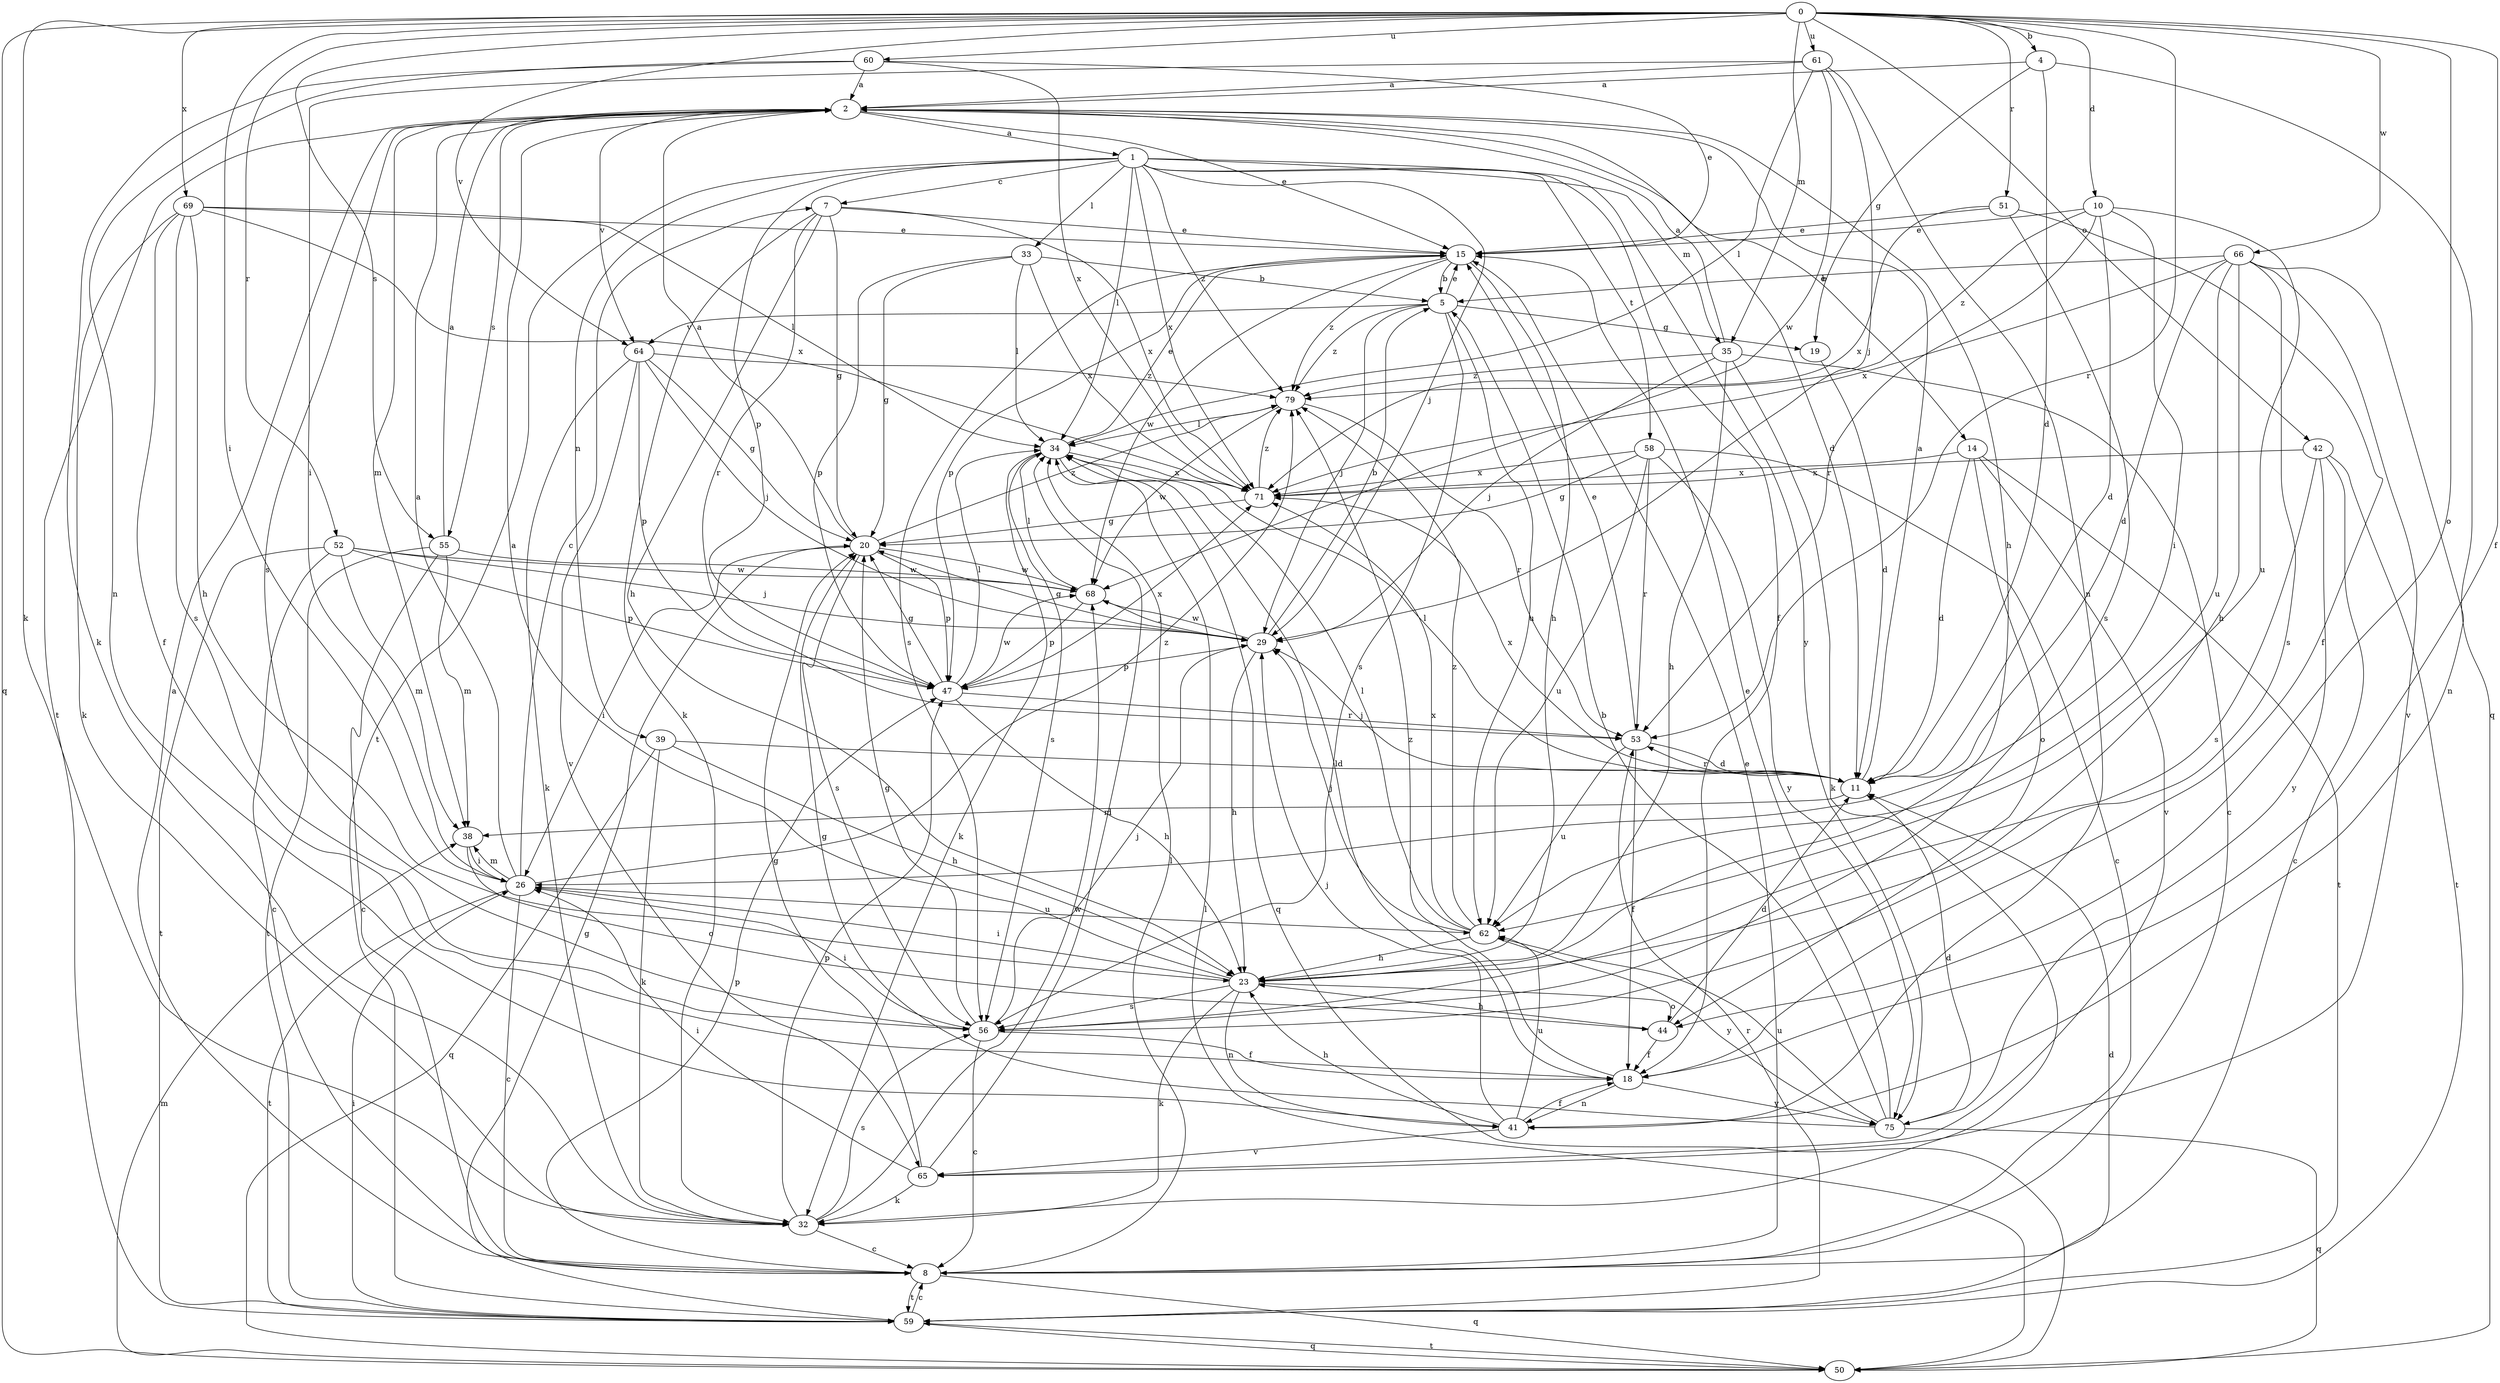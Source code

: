 strict digraph  {
0;
1;
2;
4;
5;
7;
8;
10;
11;
14;
15;
18;
19;
20;
23;
26;
29;
32;
33;
34;
35;
38;
39;
41;
42;
44;
47;
50;
51;
52;
53;
55;
56;
58;
59;
60;
61;
62;
64;
65;
66;
68;
69;
71;
75;
79;
0 -> 4  [label=b];
0 -> 10  [label=d];
0 -> 18  [label=f];
0 -> 26  [label=i];
0 -> 32  [label=k];
0 -> 35  [label=m];
0 -> 42  [label=o];
0 -> 44  [label=o];
0 -> 50  [label=q];
0 -> 51  [label=r];
0 -> 52  [label=r];
0 -> 53  [label=r];
0 -> 55  [label=s];
0 -> 60  [label=u];
0 -> 61  [label=u];
0 -> 64  [label=v];
0 -> 66  [label=w];
0 -> 69  [label=x];
1 -> 7  [label=c];
1 -> 18  [label=f];
1 -> 29  [label=j];
1 -> 33  [label=l];
1 -> 34  [label=l];
1 -> 35  [label=m];
1 -> 39  [label=n];
1 -> 47  [label=p];
1 -> 58  [label=t];
1 -> 59  [label=t];
1 -> 71  [label=x];
1 -> 75  [label=y];
1 -> 79  [label=z];
2 -> 1  [label=a];
2 -> 11  [label=d];
2 -> 14  [label=e];
2 -> 15  [label=e];
2 -> 23  [label=h];
2 -> 38  [label=m];
2 -> 55  [label=s];
2 -> 56  [label=s];
2 -> 59  [label=t];
2 -> 64  [label=v];
4 -> 2  [label=a];
4 -> 11  [label=d];
4 -> 19  [label=g];
4 -> 50  [label=q];
5 -> 15  [label=e];
5 -> 19  [label=g];
5 -> 29  [label=j];
5 -> 56  [label=s];
5 -> 62  [label=u];
5 -> 64  [label=v];
5 -> 79  [label=z];
7 -> 15  [label=e];
7 -> 20  [label=g];
7 -> 23  [label=h];
7 -> 32  [label=k];
7 -> 53  [label=r];
7 -> 71  [label=x];
8 -> 2  [label=a];
8 -> 15  [label=e];
8 -> 34  [label=l];
8 -> 47  [label=p];
8 -> 50  [label=q];
8 -> 59  [label=t];
10 -> 11  [label=d];
10 -> 15  [label=e];
10 -> 26  [label=i];
10 -> 53  [label=r];
10 -> 62  [label=u];
10 -> 79  [label=z];
11 -> 2  [label=a];
11 -> 29  [label=j];
11 -> 34  [label=l];
11 -> 38  [label=m];
11 -> 53  [label=r];
11 -> 71  [label=x];
14 -> 11  [label=d];
14 -> 44  [label=o];
14 -> 59  [label=t];
14 -> 65  [label=v];
14 -> 71  [label=x];
15 -> 5  [label=b];
15 -> 23  [label=h];
15 -> 47  [label=p];
15 -> 56  [label=s];
15 -> 68  [label=w];
15 -> 79  [label=z];
18 -> 34  [label=l];
18 -> 41  [label=n];
18 -> 75  [label=y];
18 -> 79  [label=z];
19 -> 11  [label=d];
20 -> 2  [label=a];
20 -> 26  [label=i];
20 -> 47  [label=p];
20 -> 56  [label=s];
20 -> 68  [label=w];
20 -> 79  [label=z];
23 -> 2  [label=a];
23 -> 26  [label=i];
23 -> 32  [label=k];
23 -> 41  [label=n];
23 -> 44  [label=o];
23 -> 56  [label=s];
26 -> 2  [label=a];
26 -> 7  [label=c];
26 -> 8  [label=c];
26 -> 38  [label=m];
26 -> 59  [label=t];
26 -> 62  [label=u];
26 -> 79  [label=z];
29 -> 5  [label=b];
29 -> 20  [label=g];
29 -> 23  [label=h];
29 -> 47  [label=p];
29 -> 68  [label=w];
32 -> 8  [label=c];
32 -> 47  [label=p];
32 -> 56  [label=s];
32 -> 68  [label=w];
33 -> 5  [label=b];
33 -> 20  [label=g];
33 -> 34  [label=l];
33 -> 47  [label=p];
33 -> 71  [label=x];
34 -> 15  [label=e];
34 -> 32  [label=k];
34 -> 50  [label=q];
34 -> 56  [label=s];
34 -> 71  [label=x];
35 -> 2  [label=a];
35 -> 8  [label=c];
35 -> 23  [label=h];
35 -> 29  [label=j];
35 -> 32  [label=k];
35 -> 79  [label=z];
38 -> 26  [label=i];
38 -> 44  [label=o];
39 -> 11  [label=d];
39 -> 23  [label=h];
39 -> 32  [label=k];
39 -> 50  [label=q];
41 -> 18  [label=f];
41 -> 23  [label=h];
41 -> 29  [label=j];
41 -> 62  [label=u];
41 -> 65  [label=v];
42 -> 8  [label=c];
42 -> 56  [label=s];
42 -> 59  [label=t];
42 -> 71  [label=x];
42 -> 75  [label=y];
44 -> 11  [label=d];
44 -> 18  [label=f];
44 -> 23  [label=h];
47 -> 20  [label=g];
47 -> 23  [label=h];
47 -> 34  [label=l];
47 -> 53  [label=r];
47 -> 68  [label=w];
47 -> 71  [label=x];
50 -> 34  [label=l];
50 -> 38  [label=m];
50 -> 59  [label=t];
51 -> 15  [label=e];
51 -> 18  [label=f];
51 -> 56  [label=s];
51 -> 71  [label=x];
52 -> 8  [label=c];
52 -> 29  [label=j];
52 -> 38  [label=m];
52 -> 47  [label=p];
52 -> 59  [label=t];
52 -> 68  [label=w];
53 -> 11  [label=d];
53 -> 15  [label=e];
53 -> 18  [label=f];
53 -> 62  [label=u];
55 -> 2  [label=a];
55 -> 8  [label=c];
55 -> 38  [label=m];
55 -> 59  [label=t];
55 -> 68  [label=w];
56 -> 8  [label=c];
56 -> 18  [label=f];
56 -> 20  [label=g];
56 -> 26  [label=i];
56 -> 29  [label=j];
58 -> 8  [label=c];
58 -> 20  [label=g];
58 -> 53  [label=r];
58 -> 62  [label=u];
58 -> 71  [label=x];
58 -> 75  [label=y];
59 -> 8  [label=c];
59 -> 11  [label=d];
59 -> 20  [label=g];
59 -> 26  [label=i];
59 -> 50  [label=q];
59 -> 53  [label=r];
60 -> 2  [label=a];
60 -> 15  [label=e];
60 -> 32  [label=k];
60 -> 41  [label=n];
60 -> 71  [label=x];
61 -> 2  [label=a];
61 -> 26  [label=i];
61 -> 29  [label=j];
61 -> 34  [label=l];
61 -> 41  [label=n];
61 -> 68  [label=w];
62 -> 23  [label=h];
62 -> 29  [label=j];
62 -> 34  [label=l];
62 -> 71  [label=x];
62 -> 75  [label=y];
62 -> 79  [label=z];
64 -> 20  [label=g];
64 -> 29  [label=j];
64 -> 32  [label=k];
64 -> 47  [label=p];
64 -> 65  [label=v];
64 -> 79  [label=z];
65 -> 20  [label=g];
65 -> 26  [label=i];
65 -> 32  [label=k];
65 -> 34  [label=l];
66 -> 5  [label=b];
66 -> 11  [label=d];
66 -> 23  [label=h];
66 -> 41  [label=n];
66 -> 56  [label=s];
66 -> 62  [label=u];
66 -> 65  [label=v];
66 -> 71  [label=x];
68 -> 29  [label=j];
68 -> 34  [label=l];
68 -> 47  [label=p];
69 -> 15  [label=e];
69 -> 18  [label=f];
69 -> 23  [label=h];
69 -> 32  [label=k];
69 -> 34  [label=l];
69 -> 56  [label=s];
69 -> 71  [label=x];
71 -> 20  [label=g];
71 -> 79  [label=z];
75 -> 5  [label=b];
75 -> 11  [label=d];
75 -> 15  [label=e];
75 -> 20  [label=g];
75 -> 50  [label=q];
75 -> 62  [label=u];
79 -> 34  [label=l];
79 -> 53  [label=r];
79 -> 68  [label=w];
}
